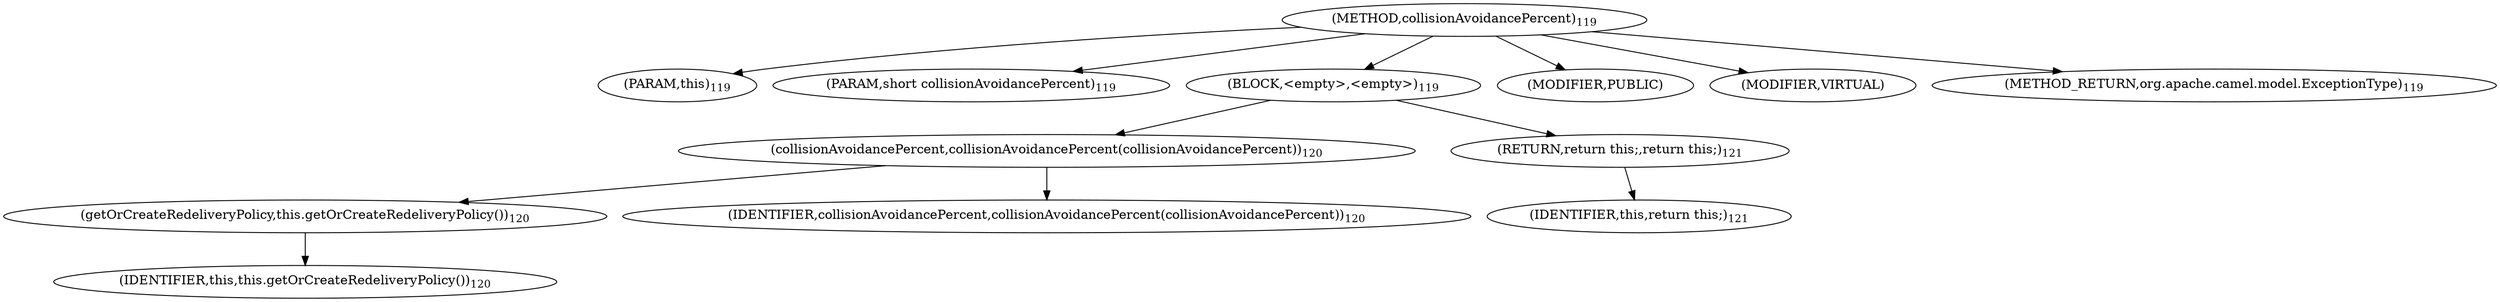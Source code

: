 digraph "collisionAvoidancePercent" {  
"344" [label = <(METHOD,collisionAvoidancePercent)<SUB>119</SUB>> ]
"21" [label = <(PARAM,this)<SUB>119</SUB>> ]
"345" [label = <(PARAM,short collisionAvoidancePercent)<SUB>119</SUB>> ]
"346" [label = <(BLOCK,&lt;empty&gt;,&lt;empty&gt;)<SUB>119</SUB>> ]
"347" [label = <(collisionAvoidancePercent,collisionAvoidancePercent(collisionAvoidancePercent))<SUB>120</SUB>> ]
"348" [label = <(getOrCreateRedeliveryPolicy,this.getOrCreateRedeliveryPolicy())<SUB>120</SUB>> ]
"20" [label = <(IDENTIFIER,this,this.getOrCreateRedeliveryPolicy())<SUB>120</SUB>> ]
"349" [label = <(IDENTIFIER,collisionAvoidancePercent,collisionAvoidancePercent(collisionAvoidancePercent))<SUB>120</SUB>> ]
"350" [label = <(RETURN,return this;,return this;)<SUB>121</SUB>> ]
"22" [label = <(IDENTIFIER,this,return this;)<SUB>121</SUB>> ]
"351" [label = <(MODIFIER,PUBLIC)> ]
"352" [label = <(MODIFIER,VIRTUAL)> ]
"353" [label = <(METHOD_RETURN,org.apache.camel.model.ExceptionType)<SUB>119</SUB>> ]
  "344" -> "21" 
  "344" -> "345" 
  "344" -> "346" 
  "344" -> "351" 
  "344" -> "352" 
  "344" -> "353" 
  "346" -> "347" 
  "346" -> "350" 
  "347" -> "348" 
  "347" -> "349" 
  "348" -> "20" 
  "350" -> "22" 
}
